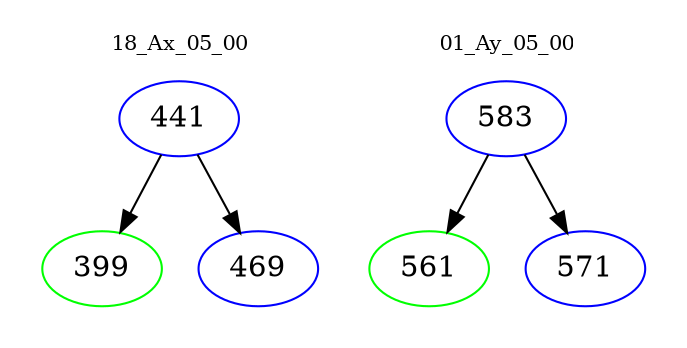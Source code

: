digraph{
subgraph cluster_0 {
color = white
label = "18_Ax_05_00";
fontsize=10;
T0_441 [label="441", color="blue"]
T0_441 -> T0_399 [color="black"]
T0_399 [label="399", color="green"]
T0_441 -> T0_469 [color="black"]
T0_469 [label="469", color="blue"]
}
subgraph cluster_1 {
color = white
label = "01_Ay_05_00";
fontsize=10;
T1_583 [label="583", color="blue"]
T1_583 -> T1_561 [color="black"]
T1_561 [label="561", color="green"]
T1_583 -> T1_571 [color="black"]
T1_571 [label="571", color="blue"]
}
}

